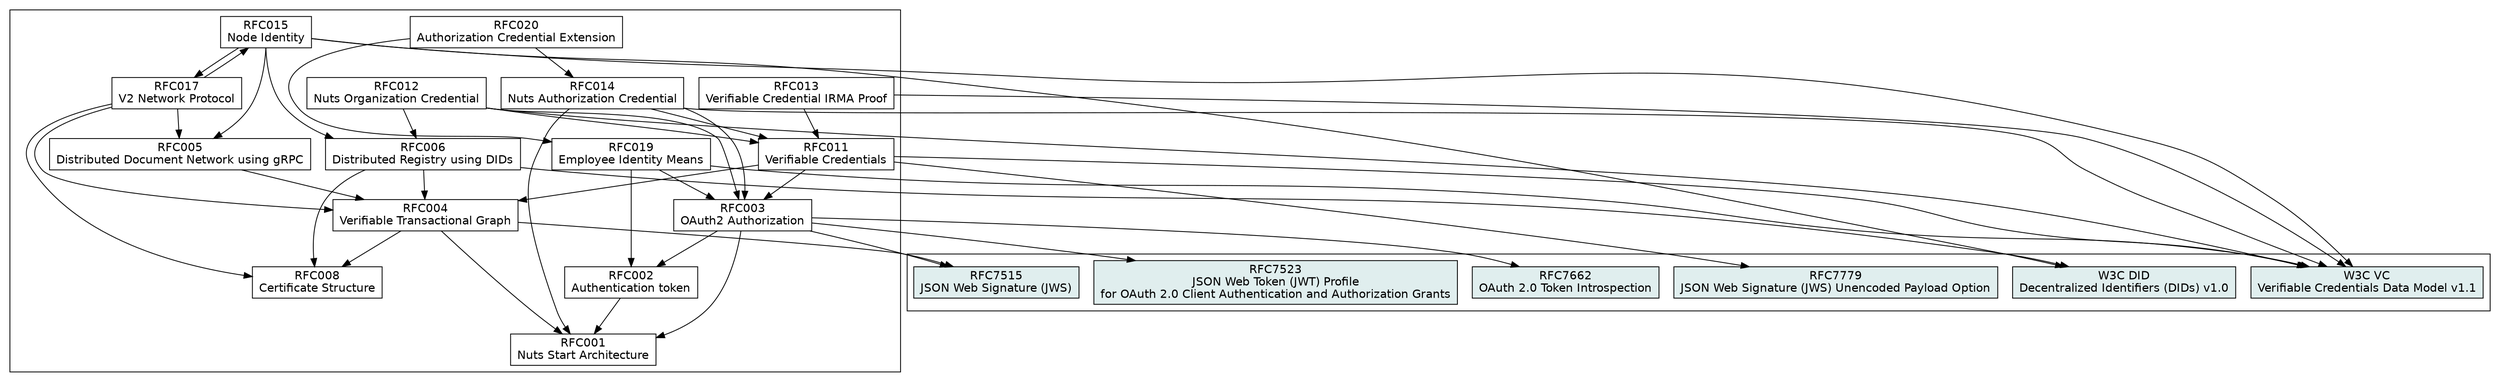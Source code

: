 digraph D {
    graph [fontname = "helvetica"];
    node [fontname = "helvetica",shape=box];
    edge [fontname = "helvetica"];
    root = RFC001;
    overlap = false;

    // Internal RFCs
    subgraph cluster_internal {
        RFC001 [label = "RFC001\nNuts Start Architecture",href = "rfc001-nuts-start-architecture"];
        RFC002 [label = "RFC002\nAuthentication token",href = "rfc002-authentication-token"];
        RFC003 [label = "RFC003\nOAuth2 Authorization",href = "rfc003-oauth2-authorization"];
        RFC004 [label = "RFC004\nVerifiable Transactional Graph",href = "rfc004-verifiable-transactional-graph"];
        RFC005 [label = "RFC005\nDistributed Document Network using gRPC",href = "rfc005-distributed-document-network-grpc"];
        RFC006 [label = "RFC006\nDistributed Registry using DIDs",href = "rfc006-distributed-registry"];
        RFC008 [label = "RFC008\nCertificate Structure",href = "rfc008-certificate-structure"];
        RFC011 [label = "RFC011\nVerifiable Credentials",href = "rfc011-verifiable-credential"];
        RFC012 [label = "RFC012\nNuts Organization Credential",href = "rfc012-nuts-organization-credential"];
        RFC013 [label = "RFC013\nVerifiable Credential IRMA Proof",href = "rfc013-vc-irma-proof"];
        RFC014 [label = "RFC014\nNuts Authorization Credential",href = "rfc014-authorization-credential"];
        RFC015 [label = "RFC015\nNode Identity",href = "rfc015-node-identity"];
        RFC017 [label = "RFC017\nV2 Network Protocol",href = "rfc017-distributed-network-grpc-v2"];
        RFC019 [label = "RFC019\nEmployee Identity Means",href = "rfc019-employee-identity-means"];
        RFC020 [label = "RFC020\nAuthorization Credential Extension",href = "rfc020-authorization-credential-extension"];
    }

    // External RFCs
    subgraph cluster_external {
        RFC7779_EXT [label = "RFC7779\nJSON Web Signature (JWS) Unencoded Payload Option", href = "https://datatracker.ietf.org/doc/html/rfc7797", fillcolor = azure2, style = filled]
        RFC7662_EXT [label = "RFC7662\nOAuth 2.0 Token Introspection", href = "https://tools.ietf.org/html/rfc7662", fillcolor = azure2, style = filled]
        RFC7523_EXT [label = "RFC7523\nJSON Web Token (JWT) Profile\nfor OAuth 2.0 Client Authentication and Authorization Grants", href = "https://tools.ietf.org/html/rfc7523", fillcolor = azure2, style = filled,]
        RFC7515_EXT [label = "RFC7515\nJSON Web Signature (JWS)", href = "https://tools.ietf.org/html/rfc7515", fillcolor = azure2, style = filled]
        DID_EXT [label = "W3C DID\nDecentralized Identifiers (DIDs) v1.0", href = "https://www.w3.org/TR/2022/REC-did-core-20220719/", fillcolor = azure2, style = filled]
        VC_EXT  [label = "W3C VC\nVerifiable Credentials Data Model v1.1", href = "https://www.w3.org/TR/2022/REC-vc-data-model-20220303/", fillcolor = azure2, style = filled]
    }

    RFC002 -> RFC001

    RFC003 -> RFC001
    RFC003 -> RFC002
    RFC003 -> RFC7662_EXT
    RFC003 -> RFC7523_EXT
    RFC003 -> RFC7515_EXT

    RFC004 -> RFC001
    RFC004 -> RFC7515_EXT
    RFC004 -> RFC008

    RFC005 -> RFC004

    RFC006 -> RFC004
    RFC006 -> RFC008
    RFC006 -> DID_EXT

    RFC011 -> RFC003
    RFC011 -> RFC004
    RFC011 -> RFC7779_EXT
    RFC011 -> VC_EXT

    RFC012 -> RFC003
    RFC012 -> RFC006
    RFC012 -> RFC011
    RFC012 -> VC_EXT

    RFC013 -> RFC011
    RFC013 -> VC_EXT

    RFC014 -> RFC001
    RFC014 -> RFC003
    RFC014 -> RFC011
    RFC014 -> VC_EXT

    RFC015 -> RFC005
    RFC015 -> RFC006
    RFC015 -> RFC017
    RFC015 -> DID_EXT
    RFC015 -> VC_EXT

    RFC017 -> RFC004
    RFC017 -> RFC005
    RFC017 -> RFC008
    RFC017 -> RFC015

	RFC019 -> VC_EXT
    RFC019 -> RFC002
    RFC019 -> RFC003

    RFC020 -> RFC014
    RFC020 -> RFC019
}
